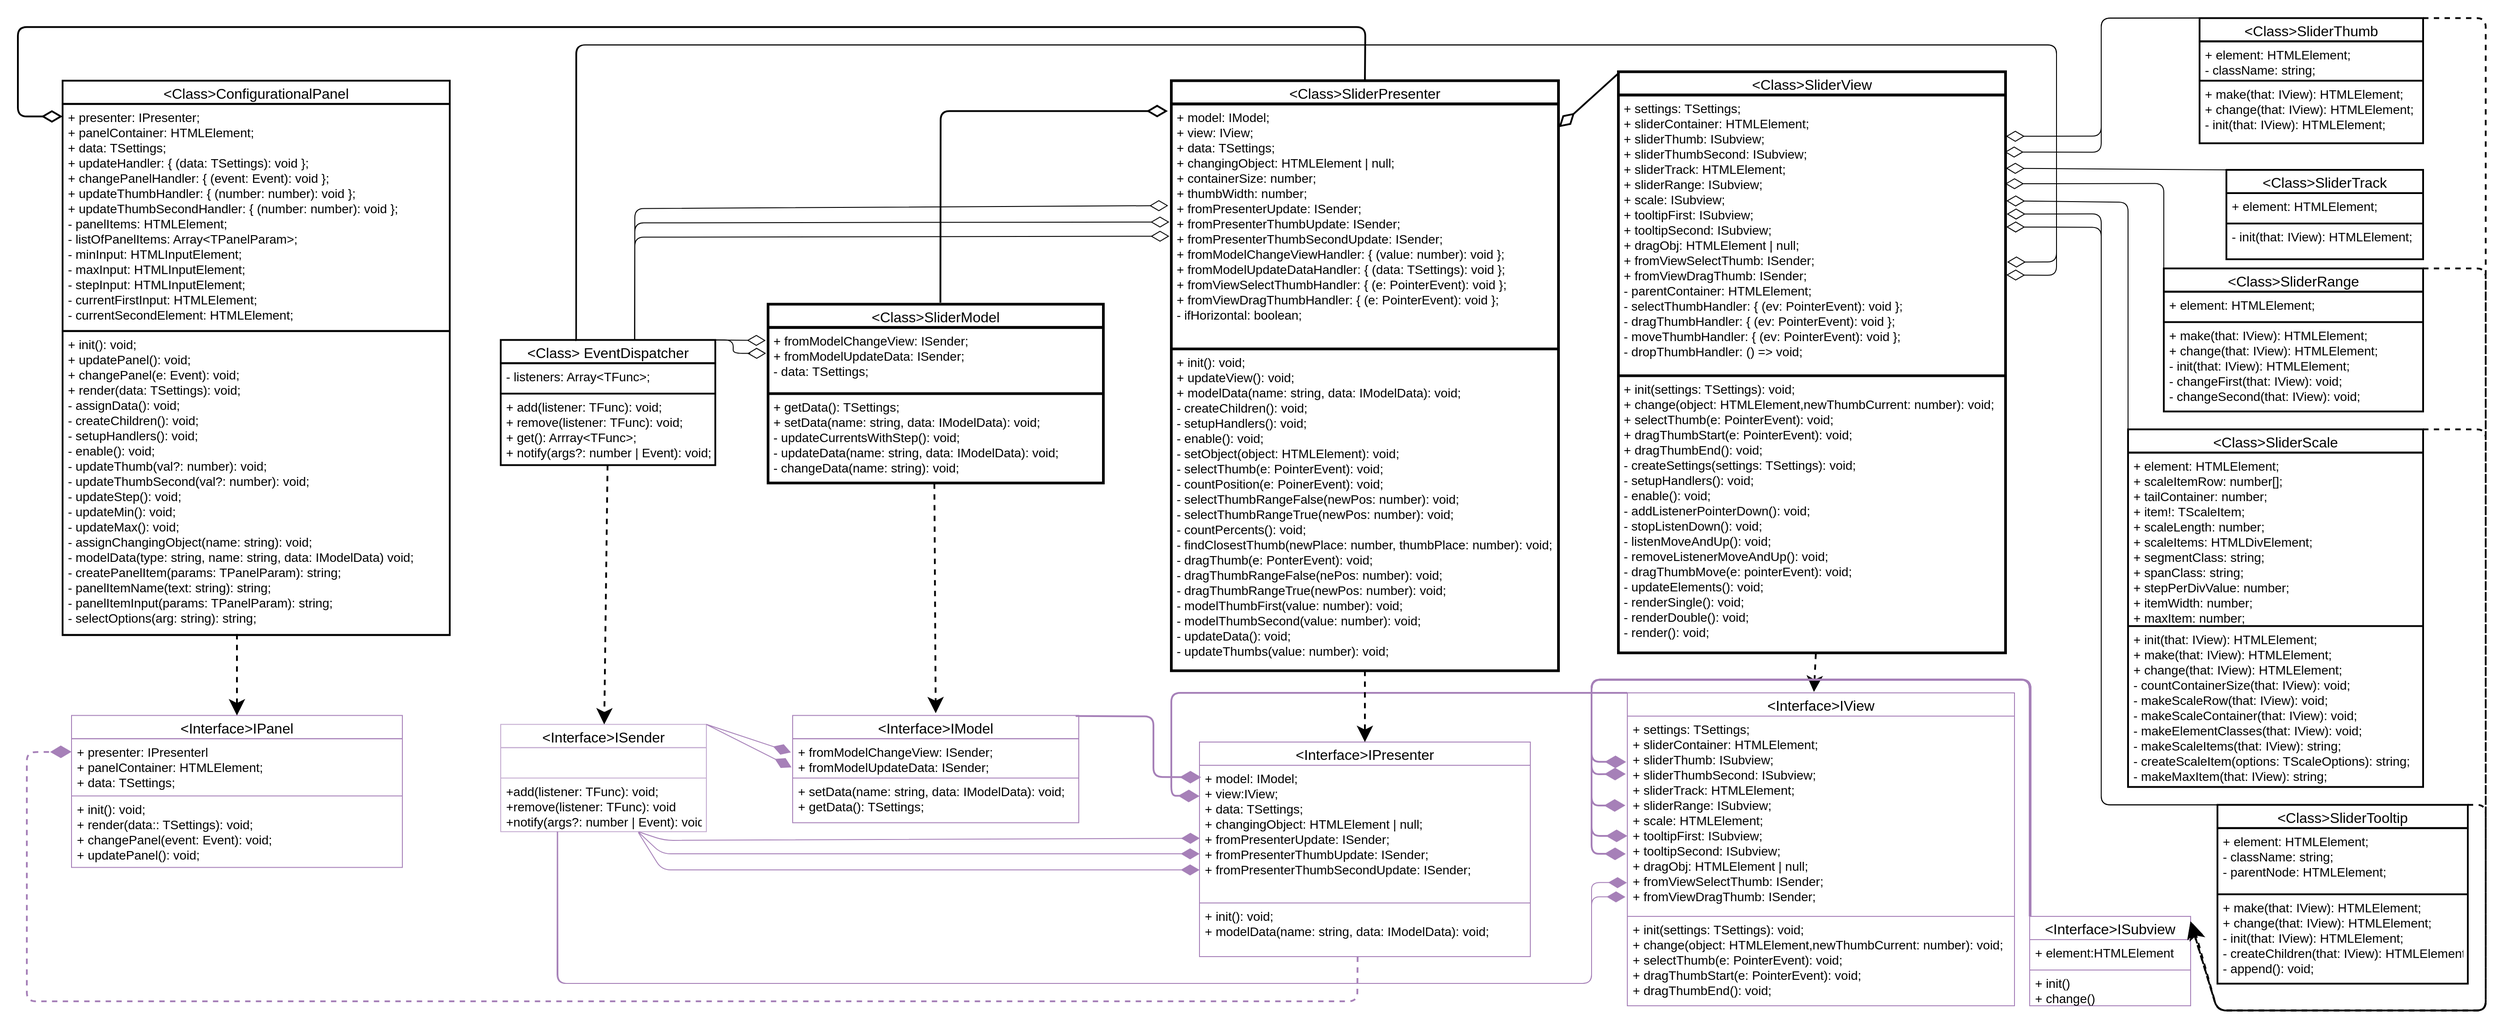 <mxfile version="15.0.3" type="github"><diagram id="K8bxQ8bcdQ0zPlxocato" name="Page-1"><mxGraphModel dx="4341" dy="3015" grid="1" gridSize="10" guides="1" tooltips="1" connect="1" arrows="1" fold="1" page="1" pageScale="1" pageWidth="827" pageHeight="1169" math="0" shadow="0"><root><mxCell id="0"/><mxCell id="1" parent="0"/><mxCell id="6uWSoXe8q-Eyb7nYzp9n-56" value="&lt;Interface&gt;ISubview" style="swimlane;fontStyle=0;childLayout=stackLayout;horizontal=1;startSize=26;horizontalStack=0;resizeParent=1;resizeParentMax=0;resizeLast=0;collapsible=1;marginBottom=0;align=center;fontSize=16;strokeColor=#A680B8;" parent="1" vertex="1"><mxGeometry x="1730" y="-135" width="180" height="100" as="geometry"/></mxCell><mxCell id="6uWSoXe8q-Eyb7nYzp9n-57" value="+ element:HTMLElement" style="text;fillColor=none;spacingLeft=4;spacingRight=4;overflow=hidden;rotatable=0;points=[[0,0.5],[1,0.5]];portConstraint=eastwest;fontSize=14;verticalAlign=top;strokeColor=#A680B8;" parent="6uWSoXe8q-Eyb7nYzp9n-56" vertex="1"><mxGeometry y="26" width="180" height="34" as="geometry"/></mxCell><mxCell id="6uWSoXe8q-Eyb7nYzp9n-58" value="+ init()&#xA;+ change()" style="text;strokeColor=none;fillColor=none;spacingLeft=4;spacingRight=4;overflow=hidden;rotatable=0;points=[[0,0.5],[1,0.5]];portConstraint=eastwest;fontSize=14;verticalAlign=top;" parent="6uWSoXe8q-Eyb7nYzp9n-56" vertex="1"><mxGeometry y="60" width="180" height="40" as="geometry"/></mxCell><mxCell id="6uWSoXe8q-Eyb7nYzp9n-59" value="&lt;Interface&gt;IModel" style="swimlane;fontStyle=0;childLayout=stackLayout;horizontal=1;startSize=26;horizontalStack=0;resizeParent=1;resizeParentMax=0;resizeLast=0;collapsible=1;marginBottom=0;align=center;fontSize=16;strokeColor=#A680B8;" parent="1" vertex="1"><mxGeometry x="346.5" y="-359.72" width="320" height="120" as="geometry"/></mxCell><mxCell id="6uWSoXe8q-Eyb7nYzp9n-60" value="+ fromModelChangeView: ISender;&#xA;+ fromModelUpdateData: ISender;" style="text;fillColor=none;spacingLeft=4;spacingRight=4;overflow=hidden;rotatable=0;points=[[0,0.5],[1,0.5]];portConstraint=eastwest;fontSize=14;verticalAlign=top;strokeColor=#A680B8;" parent="6uWSoXe8q-Eyb7nYzp9n-59" vertex="1"><mxGeometry y="26" width="320" height="44" as="geometry"/></mxCell><mxCell id="6uWSoXe8q-Eyb7nYzp9n-61" value="+ setData(name: string, data: IModelData): void;&#xA;+ getData(): TSettings;" style="text;strokeColor=none;fillColor=none;spacingLeft=4;spacingRight=4;overflow=hidden;rotatable=0;points=[[0,0.5],[1,0.5]];portConstraint=eastwest;fontSize=14;" parent="6uWSoXe8q-Eyb7nYzp9n-59" vertex="1"><mxGeometry y="70" width="320" height="50" as="geometry"/></mxCell><mxCell id="6uWSoXe8q-Eyb7nYzp9n-62" value="&lt;Interface&gt;IPresenter" style="swimlane;fontStyle=0;childLayout=stackLayout;horizontal=1;startSize=26;horizontalStack=0;resizeParent=1;resizeParentMax=0;resizeLast=0;collapsible=1;marginBottom=0;align=center;fontSize=16;strokeColor=#A680B8;" parent="1" vertex="1"><mxGeometry x="801.5" y="-330" width="370" height="240" as="geometry"/></mxCell><mxCell id="6uWSoXe8q-Eyb7nYzp9n-63" value="+ model: IModel; &#xA;+ view:IView;  &#xA;+ data: TSettings; &#xA;+ changingObject: HTMLElement | null;&#xA;+ fromPresenterUpdate: ISender; &#xA;+ fromPresenterThumbUpdate: ISender; &#xA;+ fromPresenterThumbSecondUpdate: ISender;" style="text;fillColor=none;spacingLeft=4;spacingRight=4;overflow=hidden;rotatable=0;points=[[0,0.5],[1,0.5]];portConstraint=eastwest;fontSize=14;verticalAlign=top;strokeColor=#A680B8;" parent="6uWSoXe8q-Eyb7nYzp9n-62" vertex="1"><mxGeometry y="26" width="370" height="154" as="geometry"/></mxCell><mxCell id="6uWSoXe8q-Eyb7nYzp9n-64" value="+ init(): void;&#xA;+ modelData(name: string, data: IModelData): void;" style="text;strokeColor=none;fillColor=none;spacingLeft=4;spacingRight=4;overflow=hidden;rotatable=0;points=[[0,0.5],[1,0.5]];portConstraint=eastwest;fontSize=14;" parent="6uWSoXe8q-Eyb7nYzp9n-62" vertex="1"><mxGeometry y="180" width="370" height="60" as="geometry"/></mxCell><mxCell id="6uWSoXe8q-Eyb7nYzp9n-65" value="&lt;Interface&gt;IView" style="swimlane;fontStyle=0;childLayout=stackLayout;horizontal=1;startSize=26;horizontalStack=0;resizeParent=1;resizeParentMax=0;resizeLast=0;collapsible=1;marginBottom=0;align=center;fontSize=16;strokeColor=#A680B8;" parent="1" vertex="1"><mxGeometry x="1280" y="-385" width="433" height="350" as="geometry"/></mxCell><mxCell id="6uWSoXe8q-Eyb7nYzp9n-66" value="+ settings: TSettings;&#xA;+ sliderContainer: HTMLElement; &#xA;+ sliderThumb: ISubview;&#xA;+ sliderThumbSecond: ISubview; &#xA;+ sliderTrack: HTMLElement; &#xA;+ sliderRange: ISubview; &#xA;+ scale: HTMLElement; &#xA;+ tooltipFirst: ISubview;&#xA;+ tooltipSecond: ISubview;&#xA;+ dragObj: HTMLElement | null;&#xA;+ fromViewSelectThumb: ISender;&#xA;+ fromViewDragThumb: ISender;&#xA;" style="text;fillColor=none;spacingLeft=4;spacingRight=4;overflow=hidden;rotatable=0;points=[[0,0.5],[1,0.5]];portConstraint=eastwest;fontSize=14;verticalAlign=top;strokeColor=#A680B8;" parent="6uWSoXe8q-Eyb7nYzp9n-65" vertex="1"><mxGeometry y="26" width="433" height="224" as="geometry"/></mxCell><mxCell id="6uWSoXe8q-Eyb7nYzp9n-67" value="+ init(settings: TSettings): void;&#xA;+ change(object: HTMLElement,newThumbCurrent: number): void; &#xA;+ selectThumb(e: PointerEvent): void; &#xA;+ dragThumbStart(e: PointerEvent): void; &#xA;+ dragThumbEnd(): void;" style="text;strokeColor=none;fillColor=none;spacingLeft=4;spacingRight=4;overflow=hidden;rotatable=0;points=[[0,0.5],[1,0.5]];portConstraint=eastwest;fontSize=14;" parent="6uWSoXe8q-Eyb7nYzp9n-65" vertex="1"><mxGeometry y="250" width="433" height="100" as="geometry"/></mxCell><mxCell id="fARlAMSlkfqsyyztBhsr-2" value="&lt;Interface&gt;ISender" style="swimlane;fontStyle=0;childLayout=stackLayout;horizontal=1;startSize=26;horizontalStack=0;resizeParent=1;resizeParentMax=0;resizeLast=0;collapsible=1;marginBottom=0;align=center;fontSize=16;strokeColor=#C3ABD0;" parent="1" vertex="1"><mxGeometry x="20" y="-349.72" width="230" height="120" as="geometry"/></mxCell><mxCell id="fARlAMSlkfqsyyztBhsr-3" value="" style="text;fillColor=none;spacingLeft=4;spacingRight=4;overflow=hidden;rotatable=0;points=[[0,0.5],[1,0.5]];portConstraint=eastwest;fontSize=14;verticalAlign=top;strokeColor=#C3ABD0;" parent="fARlAMSlkfqsyyztBhsr-2" vertex="1"><mxGeometry y="26" width="230" height="34" as="geometry"/></mxCell><mxCell id="fARlAMSlkfqsyyztBhsr-4" value="+add(listener: TFunc): void;&#xA;+remove(listener: TFunc): void&#xA;+notify(args?: number | Event): void;&#xA;&#xA;&#xA;" style="text;strokeColor=none;fillColor=none;spacingLeft=4;spacingRight=4;overflow=hidden;rotatable=0;points=[[0,0.5],[1,0.5]];portConstraint=eastwest;fontSize=14;" parent="fARlAMSlkfqsyyztBhsr-2" vertex="1"><mxGeometry y="60" width="230" height="60" as="geometry"/></mxCell><mxCell id="fARlAMSlkfqsyyztBhsr-5" value="&lt;Class&gt;SliderModel" style="swimlane;fontStyle=0;childLayout=stackLayout;horizontal=1;startSize=26;horizontalStack=0;resizeParent=1;resizeParentMax=0;resizeLast=0;collapsible=1;marginBottom=0;align=center;fontSize=16;strokeWidth=3;" parent="1" vertex="1"><mxGeometry x="319" y="-819.72" width="375" height="200" as="geometry"/></mxCell><mxCell id="NitwgaWFzGYqgcQuIphy-15" value="+ fromModelChangeView: ISender;&#xA;+ fromModelUpdateData: ISender;&#xA;- data: TSettings;" style="text;fillColor=none;spacingLeft=4;spacingRight=4;overflow=hidden;rotatable=0;points=[[0,0.5],[1,0.5]];portConstraint=eastwest;fontSize=14;strokeColor=#000000;verticalAlign=top;strokeWidth=3;" vertex="1" parent="fARlAMSlkfqsyyztBhsr-5"><mxGeometry y="26" width="375" height="74" as="geometry"/></mxCell><mxCell id="fARlAMSlkfqsyyztBhsr-7" value="+ getData(): TSettings;&#xA;+ setData(name: string, data: IModelData): void;&#xA;- updateCurrentsWithStep(): void;&#xA;- updateData(name: string, data: IModelData): void;&#xA;- changeData(name: string): void;" style="text;strokeColor=none;fillColor=none;spacingLeft=4;spacingRight=4;overflow=hidden;rotatable=0;points=[[0,0.5],[1,0.5]];portConstraint=eastwest;fontSize=14;" parent="fARlAMSlkfqsyyztBhsr-5" vertex="1"><mxGeometry y="100" width="375" height="100" as="geometry"/></mxCell><mxCell id="fARlAMSlkfqsyyztBhsr-15" value="" style="endArrow=diamondThin;html=1;fontSize=16;exitX=1;exitY=0;exitDx=0;exitDy=0;endFill=0;endSize=18;startSize=9;entryX=-0.007;entryY=0.197;entryDx=0;entryDy=0;entryPerimeter=0;" parent="1" source="fARlAMSlkfqsyyztBhsr-16" target="NitwgaWFzGYqgcQuIphy-15" edge="1"><mxGeometry width="50" height="50" relative="1" as="geometry"><mxPoint x="300" y="-469.72" as="sourcePoint"/><mxPoint x="400" y="-616.72" as="targetPoint"/><Array as="points"/></mxGeometry></mxCell><mxCell id="fARlAMSlkfqsyyztBhsr-16" value="&lt;Class&gt; EventDispatcher" style="swimlane;fontStyle=0;childLayout=stackLayout;horizontal=1;startSize=26;horizontalStack=0;resizeParent=1;resizeParentMax=0;resizeLast=0;collapsible=1;marginBottom=0;align=center;fontSize=16;strokeWidth=2;" parent="1" vertex="1"><mxGeometry x="20" y="-779.72" width="240" height="140" as="geometry"/></mxCell><mxCell id="fARlAMSlkfqsyyztBhsr-17" value="- listeners: Array&lt;TFunc&gt;;" style="text;fillColor=none;spacingLeft=4;spacingRight=4;overflow=hidden;rotatable=0;points=[[0,0.5],[1,0.5]];portConstraint=eastwest;fontSize=14;strokeColor=#000000;verticalAlign=top;strokeWidth=2;" parent="fARlAMSlkfqsyyztBhsr-16" vertex="1"><mxGeometry y="26" width="240" height="34" as="geometry"/></mxCell><mxCell id="fARlAMSlkfqsyyztBhsr-18" value="+ add(listener: TFunc): void;&#xA;+ remove(listener: TFunc): void;&#xA;+ get(): Arrray&lt;TFunc&gt;;&#xA;+ notify(args?: number | Event): void;&#xA;&#xA;&#xA;" style="text;strokeColor=none;fillColor=none;spacingLeft=4;spacingRight=4;overflow=hidden;rotatable=0;points=[[0,0.5],[1,0.5]];portConstraint=eastwest;fontSize=14;" parent="fARlAMSlkfqsyyztBhsr-16" vertex="1"><mxGeometry y="60" width="240" height="80" as="geometry"/></mxCell><mxCell id="NitwgaWFzGYqgcQuIphy-12" value="" style="endArrow=diamondThin;html=1;fontSize=16;exitX=1;exitY=0;exitDx=0;exitDy=0;endFill=1;endSize=18;startSize=9;strokeColor=#A680B8;entryX=-0.006;entryY=0.348;entryDx=0;entryDy=0;entryPerimeter=0;" edge="1" parent="1" source="fARlAMSlkfqsyyztBhsr-2" target="6uWSoXe8q-Eyb7nYzp9n-60"><mxGeometry width="50" height="50" relative="1" as="geometry"><mxPoint x="250" y="-759.72" as="sourcePoint"/><mxPoint x="440" y="-249.72" as="targetPoint"/><Array as="points"/></mxGeometry></mxCell><mxCell id="NitwgaWFzGYqgcQuIphy-13" value="" style="endArrow=diamondThin;html=1;fontSize=16;endFill=1;endSize=18;startSize=9;strokeColor=#A680B8;entryX=-0.004;entryY=0.727;entryDx=0;entryDy=0;entryPerimeter=0;exitX=1;exitY=0;exitDx=0;exitDy=0;" edge="1" parent="1" source="fARlAMSlkfqsyyztBhsr-2" target="6uWSoXe8q-Eyb7nYzp9n-60"><mxGeometry width="50" height="50" relative="1" as="geometry"><mxPoint x="250" y="-269.72" as="sourcePoint"/><mxPoint x="340" y="-199.72" as="targetPoint"/><Array as="points"/></mxGeometry></mxCell><mxCell id="NitwgaWFzGYqgcQuIphy-16" value="" style="endArrow=diamondThin;html=1;fontSize=16;endFill=0;endSize=18;startSize=9;exitX=1;exitY=0;exitDx=0;exitDy=0;entryX=-0.006;entryY=0.39;entryDx=0;entryDy=0;entryPerimeter=0;" edge="1" parent="1" source="fARlAMSlkfqsyyztBhsr-16" target="NitwgaWFzGYqgcQuIphy-15"><mxGeometry width="50" height="50" relative="1" as="geometry"><mxPoint x="220" y="-499.72" as="sourcePoint"/><mxPoint x="415" y="-579.718" as="targetPoint"/><Array as="points"><mxPoint x="280" y="-779.72"/><mxPoint x="280" y="-764.72"/><mxPoint x="300" y="-764.72"/></Array></mxGeometry></mxCell><mxCell id="NitwgaWFzGYqgcQuIphy-27" value="&lt;Class&gt;SliderView" style="swimlane;fontStyle=0;childLayout=stackLayout;horizontal=1;startSize=26;horizontalStack=0;resizeParent=1;resizeParentMax=0;resizeLast=0;collapsible=1;marginBottom=0;align=center;fontSize=16;strokeWidth=3;" vertex="1" parent="1"><mxGeometry x="1270" y="-1079.72" width="433" height="650" as="geometry"/></mxCell><mxCell id="NitwgaWFzGYqgcQuIphy-28" value="+ settings: TSettings;&#xA;+ sliderContainer: HTMLElement; &#xA;+ sliderThumb: ISubview;&#xA;+ sliderThumbSecond: ISubview; &#xA;+ sliderTrack: HTMLElement; &#xA;+ sliderRange: ISubview; &#xA;+ scale: ISubview; &#xA;+ tooltipFirst: ISubview;&#xA;+ tooltipSecond: ISubview;&#xA;+ dragObj: HTMLElement | null;&#xA;+ fromViewSelectThumb: ISender;&#xA;+ fromViewDragThumb: ISender;&#xA;- parentContainer: HTMLElement; &#xA;- selectThumbHandler: { (ev: PointerEvent): void };&#xA;- dragThumbHandler: { (ev: PointerEvent): void }; &#xA;- moveThumbHandler: { (ev: PointerEvent): void }; &#xA;- dropThumbHandler: () =&gt; void;&#xA;&#xA;" style="text;fillColor=none;spacingLeft=4;spacingRight=4;overflow=hidden;rotatable=0;points=[[0,0.5],[1,0.5]];portConstraint=eastwest;fontSize=14;verticalAlign=top;strokeColor=#000000;strokeWidth=3;" vertex="1" parent="NitwgaWFzGYqgcQuIphy-27"><mxGeometry y="26" width="433" height="314" as="geometry"/></mxCell><mxCell id="NitwgaWFzGYqgcQuIphy-29" value="+ init(settings: TSettings): void;&#xA;+ change(object: HTMLElement,newThumbCurrent: number): void; &#xA;+ selectThumb(e: PointerEvent): void;&#xA;+ dragThumbStart(e: PointerEvent): void;&#xA;+ dragThumbEnd(): void;&#xA;- createSettings(settings: TSettings): void;&#xA;- setupHandlers(): void;&#xA;- enable(): void;&#xA;- addListenerPointerDown(): void;&#xA;- stopListenDown(): void;&#xA;- listenMoveAndUp(): void;&#xA;- removeListenerMoveAndUp(): void;&#xA;- dragThumbMove(e: pointerEvent): void;&#xA;- updateElements(): void;&#xA;- renderSingle(): void;&#xA;- renderDouble(): void;&#xA;- render(): void;" style="text;strokeColor=none;fillColor=none;spacingLeft=4;spacingRight=4;overflow=hidden;rotatable=0;points=[[0,0.5],[1,0.5]];portConstraint=eastwest;fontSize=14;" vertex="1" parent="NitwgaWFzGYqgcQuIphy-27"><mxGeometry y="340" width="433" height="310" as="geometry"/></mxCell><mxCell id="NitwgaWFzGYqgcQuIphy-47" value="" style="endArrow=diamondThin;html=1;fontSize=16;endFill=0;endSize=18;startSize=9;entryX=1.004;entryY=0.595;entryDx=0;entryDy=0;entryPerimeter=0;exitX=0.35;exitY=0.009;exitDx=0;exitDy=0;exitPerimeter=0;" edge="1" parent="1" source="fARlAMSlkfqsyyztBhsr-16" target="NitwgaWFzGYqgcQuIphy-28"><mxGeometry width="50" height="50" relative="1" as="geometry"><mxPoint x="120" y="-859.72" as="sourcePoint"/><mxPoint x="1700.0" y="-49.716" as="targetPoint"/><Array as="points"><mxPoint x="104" y="-1109.72"/><mxPoint x="1760" y="-1109.72"/><mxPoint x="1760" y="-867"/></Array></mxGeometry></mxCell><mxCell id="NitwgaWFzGYqgcQuIphy-69" value="" style="endArrow=classic;html=1;fontSize=16;dashed=1;endSize=12;strokeWidth=2;" edge="1" parent="1" source="fARlAMSlkfqsyyztBhsr-18" target="fARlAMSlkfqsyyztBhsr-2"><mxGeometry width="50" height="50" relative="1" as="geometry"><mxPoint x="140" y="-429.72" as="sourcePoint"/><mxPoint x="140" y="-19.72" as="targetPoint"/><Array as="points"/></mxGeometry></mxCell><mxCell id="NitwgaWFzGYqgcQuIphy-71" value="" style="endArrow=classic;html=1;fontSize=16;dashed=1;endSize=12;strokeWidth=2;exitX=0.496;exitY=1.006;exitDx=0;exitDy=0;exitPerimeter=0;entryX=0.5;entryY=-0.021;entryDx=0;entryDy=0;entryPerimeter=0;" edge="1" parent="1" source="fARlAMSlkfqsyyztBhsr-7" target="6uWSoXe8q-Eyb7nYzp9n-59"><mxGeometry width="50" height="50" relative="1" as="geometry"><mxPoint x="580" y="-379.72" as="sourcePoint"/><mxPoint x="580.947" y="-209.36" as="targetPoint"/><Array as="points"/></mxGeometry></mxCell><mxCell id="NitwgaWFzGYqgcQuIphy-72" value="&lt;Class&gt;SliderPresenter" style="swimlane;fontStyle=0;childLayout=stackLayout;horizontal=1;startSize=26;horizontalStack=0;resizeParent=1;resizeParentMax=0;resizeLast=0;collapsible=1;marginBottom=0;align=center;fontSize=16;strokeWidth=3;" vertex="1" parent="1"><mxGeometry x="770" y="-1069.72" width="433" height="660" as="geometry"/></mxCell><mxCell id="NitwgaWFzGYqgcQuIphy-73" value="+  model: IModel; &#xA;+ view: IView;&#xA;+ data: TSettings; &#xA;+ changingObject: HTMLElement | null; &#xA;+ containerSize: number; &#xA;+ thumbWidth: number;&#xA;+ fromPresenterUpdate: ISender; &#xA;+ fromPresenterThumbUpdate: ISender; &#xA;+ fromPresenterThumbSecondUpdate: ISender;&#xA;+   fromModelChangeViewHandler: { (value: number): void }; &#xA;+ fromModelUpdateDataHandler: { (data: TSettings): void }; &#xA;+ fromViewSelectThumbHandler: { (e: PointerEvent): void }; &#xA;+ fromViewDragThumbHandler: { (e: PointerEvent): void };&#xA;- ifHorizontal: boolean; " style="text;fillColor=none;spacingLeft=4;spacingRight=4;overflow=hidden;rotatable=0;points=[[0,0.5],[1,0.5]];portConstraint=eastwest;fontSize=14;verticalAlign=top;strokeColor=#000000;strokeWidth=3;" vertex="1" parent="NitwgaWFzGYqgcQuIphy-72"><mxGeometry y="26" width="433" height="274" as="geometry"/></mxCell><mxCell id="NitwgaWFzGYqgcQuIphy-77" value="+ init(): void;&#xA;+ updateView(): void;&#xA;+ modelData(name: string, data: IModelData): void;&#xA;- createChildren(): void;&#xA;- setupHandlers(): void;&#xA;- enable(): void;&#xA;- setObject(object: HTMLElement): void;&#xA;- selectThumb(e: PointerEvent): void;&#xA;- countPosition(e: PoinerEvent): void;&#xA;- selectThumbRangeFalse(newPos: number): void;&#xA;- selectThumbRangeTrue(newPos: number): void;&#xA;- countPercents(): void;&#xA;- findClosestThumb(newPlace: number, thumbPlace: number): void;&#xA;- dragThumb(e: PonterEvent): void;&#xA;- dragThumbRangeFalse(nePos: number): void;&#xA;- dragThumbRangeTrue(newPos: number): void;&#xA;- modelThumbFirst(value: number): void;&#xA;- modelThumbSecond(value: number): void;&#xA;- updateData(): void;&#xA;- updateThumbs(value: number): void;&#xA;" style="text;fillColor=none;spacingLeft=4;spacingRight=4;overflow=hidden;rotatable=0;points=[[0,0.5],[1,0.5]];portConstraint=eastwest;fontSize=14;verticalAlign=top;strokeColor=#000000;strokeWidth=2;" vertex="1" parent="NitwgaWFzGYqgcQuIphy-72"><mxGeometry y="300" width="433" height="360" as="geometry"/></mxCell><mxCell id="NitwgaWFzGYqgcQuIphy-100" value="" style="endArrow=diamondThin;html=1;fontSize=16;endSize=18;strokeColor=#A680B8;strokeWidth=2;entryX=0.005;entryY=0.087;entryDx=0;entryDy=0;entryPerimeter=0;endFill=1;exitX=0.989;exitY=0.005;exitDx=0;exitDy=0;exitPerimeter=0;" edge="1" parent="1" source="6uWSoXe8q-Eyb7nYzp9n-59" target="6uWSoXe8q-Eyb7nYzp9n-63"><mxGeometry width="50" height="50" relative="1" as="geometry"><mxPoint x="680" y="-339.72" as="sourcePoint"/><mxPoint x="790" y="-219.72" as="targetPoint"/><Array as="points"><mxPoint x="750" y="-358.72"/><mxPoint x="750" y="-291"/></Array></mxGeometry></mxCell><mxCell id="NitwgaWFzGYqgcQuIphy-101" value="" style="endArrow=diamondThin;html=1;fontSize=16;endSize=18;strokeColor=#A680B8;strokeWidth=2;endFill=1;entryX=0;entryY=0.224;entryDx=0;entryDy=0;entryPerimeter=0;exitX=0;exitY=0;exitDx=0;exitDy=0;" edge="1" parent="1" source="6uWSoXe8q-Eyb7nYzp9n-65" target="6uWSoXe8q-Eyb7nYzp9n-63"><mxGeometry width="50" height="50" relative="1" as="geometry"><mxPoint x="1440" y="-269.72" as="sourcePoint"/><mxPoint x="890" y="-199.72" as="targetPoint"/><Array as="points"><mxPoint x="770" y="-385"/><mxPoint x="770" y="-270"/></Array></mxGeometry></mxCell><mxCell id="NitwgaWFzGYqgcQuIphy-102" value="" style="endArrow=classic;html=1;fontSize=16;dashed=1;endSize=12;strokeWidth=2;entryX=0.482;entryY=-0.003;entryDx=0;entryDy=0;entryPerimeter=0;exitX=0.51;exitY=1.003;exitDx=0;exitDy=0;exitPerimeter=0;" edge="1" parent="1" source="NitwgaWFzGYqgcQuIphy-29" target="6uWSoXe8q-Eyb7nYzp9n-65"><mxGeometry width="50" height="50" relative="1" as="geometry"><mxPoint x="1510" y="-369.72" as="sourcePoint"/><mxPoint x="1657" y="-289.72" as="targetPoint"/><Array as="points"/></mxGeometry></mxCell><mxCell id="NitwgaWFzGYqgcQuIphy-105" value="" style="endArrow=classic;html=1;fontSize=16;endSize=12;strokeWidth=2;entryX=0.5;entryY=0;entryDx=0;entryDy=0;exitX=0.5;exitY=1;exitDx=0;exitDy=0;dashed=1;exitPerimeter=0;" edge="1" parent="1" source="NitwgaWFzGYqgcQuIphy-77" target="6uWSoXe8q-Eyb7nYzp9n-62"><mxGeometry width="50" height="50" relative="1" as="geometry"><mxPoint x="860" y="160.28" as="sourcePoint"/><mxPoint x="910" y="110.28" as="targetPoint"/></mxGeometry></mxCell><mxCell id="NitwgaWFzGYqgcQuIphy-106" value="" style="endArrow=diamondThin;html=1;fontSize=16;endSize=18;strokeWidth=2;endFill=0;entryX=1.001;entryY=0.095;entryDx=0;entryDy=0;entryPerimeter=0;exitX=-0.002;exitY=0.004;exitDx=0;exitDy=0;exitPerimeter=0;" edge="1" parent="1" source="NitwgaWFzGYqgcQuIphy-27" target="NitwgaWFzGYqgcQuIphy-73"><mxGeometry width="50" height="50" relative="1" as="geometry"><mxPoint x="1260" y="-1069.72" as="sourcePoint"/><mxPoint x="1293" y="280.238" as="targetPoint"/></mxGeometry></mxCell><mxCell id="NitwgaWFzGYqgcQuIphy-107" value="" style="endArrow=diamondThin;html=1;fontSize=16;endSize=18;strokeWidth=2;entryX=-0.009;entryY=0.029;entryDx=0;entryDy=0;entryPerimeter=0;endFill=0;exitX=0.514;exitY=-0.009;exitDx=0;exitDy=0;exitPerimeter=0;" edge="1" parent="1" source="fARlAMSlkfqsyyztBhsr-5" target="NitwgaWFzGYqgcQuIphy-73"><mxGeometry width="50" height="50" relative="1" as="geometry"><mxPoint x="630" y="-719.72" as="sourcePoint"/><mxPoint x="930" y="100.28" as="targetPoint"/><Array as="points"><mxPoint x="512" y="-1035.72"/></Array></mxGeometry></mxCell><mxCell id="NitwgaWFzGYqgcQuIphy-111" value="" style="endArrow=diamondThin;html=1;fontSize=16;endFill=0;endSize=18;startSize=9;exitX=0.624;exitY=-0.004;exitDx=0;exitDy=0;exitPerimeter=0;entryX=-0.008;entryY=0.415;entryDx=0;entryDy=0;entryPerimeter=0;" edge="1" parent="1" source="fARlAMSlkfqsyyztBhsr-16" target="NitwgaWFzGYqgcQuIphy-73"><mxGeometry width="50" height="50" relative="1" as="geometry"><mxPoint x="220" y="-789.72" as="sourcePoint"/><mxPoint x="740" y="-926.72" as="targetPoint"/><Array as="points"><mxPoint x="170" y="-926.72"/></Array></mxGeometry></mxCell><mxCell id="NitwgaWFzGYqgcQuIphy-113" value="" style="endArrow=diamondThin;html=1;fontSize=16;endFill=0;endSize=18;startSize=9;exitX=0.624;exitY=-0.001;exitDx=0;exitDy=0;exitPerimeter=0;entryX=-0.005;entryY=0.54;entryDx=0;entryDy=0;entryPerimeter=0;" edge="1" parent="1" source="fARlAMSlkfqsyyztBhsr-16" target="NitwgaWFzGYqgcQuIphy-73"><mxGeometry width="50" height="50" relative="1" as="geometry"><mxPoint x="200" y="-789.72" as="sourcePoint"/><mxPoint x="730" y="-899.72" as="targetPoint"/><Array as="points"><mxPoint x="170" y="-894.72"/></Array></mxGeometry></mxCell><mxCell id="NitwgaWFzGYqgcQuIphy-114" value="" style="endArrow=diamondThin;html=1;fontSize=16;endFill=0;endSize=18;startSize=9;exitX=0.625;exitY=0;exitDx=0;exitDy=0;exitPerimeter=0;entryX=-0.005;entryY=0.482;entryDx=0;entryDy=0;entryPerimeter=0;" edge="1" parent="1" source="fARlAMSlkfqsyyztBhsr-16" target="NitwgaWFzGYqgcQuIphy-73"><mxGeometry width="50" height="50" relative="1" as="geometry"><mxPoint x="170" y="-879.72" as="sourcePoint"/><mxPoint x="740" y="-910.72" as="targetPoint"/><Array as="points"><mxPoint x="170" y="-910.72"/></Array></mxGeometry></mxCell><mxCell id="NitwgaWFzGYqgcQuIphy-120" value="&lt;Interface&gt;IPanel" style="swimlane;fontStyle=0;childLayout=stackLayout;horizontal=1;startSize=26;horizontalStack=0;resizeParent=1;resizeParentMax=0;resizeLast=0;collapsible=1;marginBottom=0;align=center;fontSize=16;strokeColor=#A680B8;" vertex="1" parent="1"><mxGeometry x="-460" y="-359.72" width="370" height="170" as="geometry"/></mxCell><mxCell id="NitwgaWFzGYqgcQuIphy-121" value="+ presenter: IPresenterl&#xA;+ panelContainer: HTMLElement;&#xA;+ data: TSettings;&#xA;" style="text;fillColor=none;spacingLeft=4;spacingRight=4;overflow=hidden;rotatable=0;points=[[0,0.5],[1,0.5]];portConstraint=eastwest;fontSize=14;verticalAlign=top;strokeColor=#A680B8;" vertex="1" parent="NitwgaWFzGYqgcQuIphy-120"><mxGeometry y="26" width="370" height="64" as="geometry"/></mxCell><mxCell id="NitwgaWFzGYqgcQuIphy-122" value="+ init(): void;&#xA;+ render(data:: TSettings): void;&#xA;+ changePanel(event: Event): void;&#xA;+ updatePanel(): void;&#xA;" style="text;strokeColor=none;fillColor=none;spacingLeft=4;spacingRight=4;overflow=hidden;rotatable=0;points=[[0,0.5],[1,0.5]];portConstraint=eastwest;fontSize=14;" vertex="1" parent="NitwgaWFzGYqgcQuIphy-120"><mxGeometry y="90" width="370" height="80" as="geometry"/></mxCell><mxCell id="NitwgaWFzGYqgcQuIphy-123" value="&lt;Class&gt;ConfigurationalPanel" style="swimlane;fontStyle=0;childLayout=stackLayout;horizontal=1;startSize=26;horizontalStack=0;resizeParent=1;resizeParentMax=0;resizeLast=0;collapsible=1;marginBottom=0;align=center;fontSize=16;strokeWidth=2;" vertex="1" parent="1"><mxGeometry x="-470" y="-1069.72" width="433" height="620" as="geometry"/></mxCell><mxCell id="NitwgaWFzGYqgcQuIphy-124" value="+ presenter: IPresenter;&#xA;+ panelContainer: HTMLElement;&#xA;+ data: TSettings;&#xA;  + updateHandler: { (data: TSettings): void }; &#xA;+ changePanelHandler: { (event: Event): void };&#xA;+ updateThumbHandler: { (number: number): void };&#xA;+ updateThumbSecondHandler: { (number: number): void };&#xA;- panelItems: HTMLElement;&#xA;- listOfPanelItems: Array&lt;TPanelParam&gt;;&#xA;- minInput: HTMLInputElement;&#xA;- maxInput: HTMLInputElement;&#xA;- stepInput: HTMLInputElement;&#xA;- currentFirstInput: HTMLElement;&#xA;- currentSecondElement: HTMLElement;&#xA;&#xA;&#xA;&#xA;" style="text;fillColor=none;spacingLeft=4;spacingRight=4;overflow=hidden;rotatable=0;points=[[0,0.5],[1,0.5]];portConstraint=eastwest;fontSize=14;verticalAlign=top;strokeColor=#000000;strokeWidth=2;" vertex="1" parent="NitwgaWFzGYqgcQuIphy-123"><mxGeometry y="26" width="433" height="254" as="geometry"/></mxCell><mxCell id="NitwgaWFzGYqgcQuIphy-125" value="+ init(): void;&#xA;+ updatePanel(): void;&#xA;+ changePanel(e: Event): void;&#xA;+ render(data: TSettings): void;&#xA;- assignData(): void;&#xA;- createChildren(): void;&#xA;- setupHandlers(): void;&#xA;- enable(): void;&#xA;- updateThumb(val?: number): void;&#xA;- updateThumbSecond(val?: number): void;&#xA;- updateStep(): void;&#xA;- updateMin(): void;&#xA;- updateMax(): void;&#xA;- assignChangingObject(name: string): void;&#xA;- modelData(type: string, name: string, data: IModelData) void;&#xA;- createPanelItem(params: TPanelParam): string;&#xA;- panelItemName(text: string): string;&#xA;- panelItemInput(params: TPanelParam): string;&#xA;- selectOptions(arg: string): string;&#xA;&#xA;&#xA;&#xA;&#xA;" style="text;fillColor=none;spacingLeft=4;spacingRight=4;overflow=hidden;rotatable=0;points=[[0,0.5],[1,0.5]];portConstraint=eastwest;fontSize=14;verticalAlign=top;strokeColor=#000000;strokeWidth=2;" vertex="1" parent="NitwgaWFzGYqgcQuIphy-123"><mxGeometry y="280" width="433" height="340" as="geometry"/></mxCell><mxCell id="NitwgaWFzGYqgcQuIphy-131" value="" style="endArrow=classic;html=1;dashed=1;fontSize=16;endSize=12;strokeColor=#000000;strokeWidth=2;entryX=0.5;entryY=0;entryDx=0;entryDy=0;" edge="1" parent="1" target="NitwgaWFzGYqgcQuIphy-120"><mxGeometry width="50" height="50" relative="1" as="geometry"><mxPoint x="-275" y="-450.72" as="sourcePoint"/><mxPoint x="-240" y="-309.72" as="targetPoint"/><Array as="points"/></mxGeometry></mxCell><mxCell id="NitwgaWFzGYqgcQuIphy-132" value="" style="endArrow=diamondThin;html=1;dashed=1;fontSize=16;endSize=18;strokeWidth=2;endFill=1;exitX=0.478;exitY=1;exitDx=0;exitDy=0;exitPerimeter=0;strokeColor=#A680B8;entryX=0;entryY=0.228;entryDx=0;entryDy=0;entryPerimeter=0;" edge="1" parent="1" source="6uWSoXe8q-Eyb7nYzp9n-64" target="NitwgaWFzGYqgcQuIphy-121"><mxGeometry width="50" height="50" relative="1" as="geometry"><mxPoint x="860" y="-209.72" as="sourcePoint"/><mxPoint x="-510" y="-179.72" as="targetPoint"/><Array as="points"><mxPoint x="978" y="-40"/><mxPoint x="-510" y="-40"/><mxPoint x="-510" y="-318.72"/></Array></mxGeometry></mxCell><mxCell id="NitwgaWFzGYqgcQuIphy-133" value="" style="endArrow=diamondThin;html=1;fontSize=16;endSize=18;strokeWidth=2;exitX=0.5;exitY=0;exitDx=0;exitDy=0;entryX=0;entryY=0.055;entryDx=0;entryDy=0;entryPerimeter=0;endFill=0;" edge="1" parent="1" source="NitwgaWFzGYqgcQuIphy-72" target="NitwgaWFzGYqgcQuIphy-124"><mxGeometry width="50" height="50" relative="1" as="geometry"><mxPoint x="1130" y="-1199.72" as="sourcePoint"/><mxPoint x="-100" y="70.28" as="targetPoint"/><Array as="points"><mxPoint x="987" y="-1129.72"/><mxPoint x="-520" y="-1129.72"/><mxPoint x="-520" y="-1029.72"/></Array></mxGeometry></mxCell><mxCell id="NitwgaWFzGYqgcQuIphy-134" value="" style="endArrow=diamondThin;html=1;fontSize=16;endFill=1;endSize=18;startSize=9;strokeColor=#A680B8;exitX=0.671;exitY=1.004;exitDx=0;exitDy=0;exitPerimeter=0;entryX=0.001;entryY=0.53;entryDx=0;entryDy=0;entryPerimeter=0;" edge="1" parent="1" source="fARlAMSlkfqsyyztBhsr-4" target="6uWSoXe8q-Eyb7nYzp9n-63"><mxGeometry width="50" height="50" relative="1" as="geometry"><mxPoint x="203" y="-139.72" as="sourcePoint"/><mxPoint x="780" y="-220" as="targetPoint"/><Array as="points"><mxPoint x="203" y="-220"/></Array></mxGeometry></mxCell><mxCell id="NitwgaWFzGYqgcQuIphy-135" value="" style="endArrow=diamondThin;html=1;fontSize=16;endFill=1;endSize=18;startSize=9;strokeColor=#A680B8;exitX=0.669;exitY=1.006;exitDx=0;exitDy=0;exitPerimeter=0;entryX=0;entryY=0.643;entryDx=0;entryDy=0;entryPerimeter=0;" edge="1" parent="1" source="fARlAMSlkfqsyyztBhsr-4" target="6uWSoXe8q-Eyb7nYzp9n-63"><mxGeometry width="50" height="50" relative="1" as="geometry"><mxPoint x="160" y="-129.72" as="sourcePoint"/><mxPoint x="790" y="-200" as="targetPoint"/><Array as="points"><mxPoint x="200" y="-205"/></Array></mxGeometry></mxCell><mxCell id="NitwgaWFzGYqgcQuIphy-136" value="" style="endArrow=diamondThin;html=1;fontSize=16;endFill=1;endSize=18;startSize=9;strokeColor=#A680B8;exitX=0.67;exitY=1.02;exitDx=0;exitDy=0;exitPerimeter=0;entryX=0;entryY=0.76;entryDx=0;entryDy=0;entryPerimeter=0;" edge="1" parent="1" source="fARlAMSlkfqsyyztBhsr-4" target="6uWSoXe8q-Eyb7nYzp9n-63"><mxGeometry width="50" height="50" relative="1" as="geometry"><mxPoint x="150" y="-129.72" as="sourcePoint"/><mxPoint x="800" y="-190" as="targetPoint"/><Array as="points"><mxPoint x="200" y="-187"/></Array></mxGeometry></mxCell><mxCell id="NitwgaWFzGYqgcQuIphy-138" value="" style="endArrow=diamondThin;html=1;fontSize=16;endFill=1;endSize=18;startSize=9;strokeColor=#A680B8;exitX=0.277;exitY=1.003;exitDx=0;exitDy=0;exitPerimeter=0;entryX=-0.001;entryY=0.832;entryDx=0;entryDy=0;entryPerimeter=0;" edge="1" parent="1" source="fARlAMSlkfqsyyztBhsr-4" target="6uWSoXe8q-Eyb7nYzp9n-66"><mxGeometry width="50" height="50" relative="1" as="geometry"><mxPoint x="114.3" y="-389.72" as="sourcePoint"/><mxPoint x="1460" y="-223.72" as="targetPoint"/><Array as="points"><mxPoint x="84" y="-60"/><mxPoint x="1240" y="-60"/><mxPoint x="1240" y="-147.72"/><mxPoint x="1240" y="-173"/></Array></mxGeometry></mxCell><mxCell id="NitwgaWFzGYqgcQuIphy-141" value="" style="endArrow=diamondThin;html=1;fontSize=16;endFill=1;endSize=18;startSize=9;strokeColor=#A680B8;entryX=-0.005;entryY=0.903;entryDx=0;entryDy=0;entryPerimeter=0;exitX=0.275;exitY=0.997;exitDx=0;exitDy=0;exitPerimeter=0;" edge="1" parent="1" source="fARlAMSlkfqsyyztBhsr-4" target="6uWSoXe8q-Eyb7nYzp9n-66"><mxGeometry width="50" height="50" relative="1" as="geometry"><mxPoint x="115" y="-9.72" as="sourcePoint"/><mxPoint x="1450" y="-39.72" as="targetPoint"/><Array as="points"><mxPoint x="83" y="-60"/><mxPoint x="1240" y="-60"/><mxPoint x="1240" y="-157"/></Array></mxGeometry></mxCell><mxCell id="NitwgaWFzGYqgcQuIphy-142" value="" style="endArrow=diamondThin;html=1;fontSize=16;endFill=0;endSize=18;startSize=9;exitX=0.353;exitY=-0.007;exitDx=0;exitDy=0;exitPerimeter=0;entryX=1.002;entryY=0.641;entryDx=0;entryDy=0;entryPerimeter=0;" edge="1" parent="1" source="fARlAMSlkfqsyyztBhsr-16" target="NitwgaWFzGYqgcQuIphy-28"><mxGeometry width="50" height="50" relative="1" as="geometry"><mxPoint x="130" y="-825.46" as="sourcePoint"/><mxPoint x="1720" y="-850" as="targetPoint"/><Array as="points"><mxPoint x="105" y="-1109.72"/><mxPoint x="1760" y="-1109.72"/><mxPoint x="1760" y="-852"/></Array></mxGeometry></mxCell><mxCell id="NitwgaWFzGYqgcQuIphy-148" value="" style="endArrow=diamondThin;html=1;fontSize=16;endSize=18;strokeWidth=2;exitX=0;exitY=0;exitDx=0;exitDy=0;entryX=-0.004;entryY=0.688;entryDx=0;entryDy=0;entryPerimeter=0;endFill=1;strokeColor=#A680B8;" edge="1" parent="1" source="6uWSoXe8q-Eyb7nYzp9n-56" target="6uWSoXe8q-Eyb7nYzp9n-66"><mxGeometry width="50" height="50" relative="1" as="geometry"><mxPoint x="1950" y="-79.72" as="sourcePoint"/><mxPoint x="2000" y="-129.72" as="targetPoint"/><Array as="points"><mxPoint x="1730" y="-399.72"/><mxPoint x="1240" y="-399.72"/><mxPoint x="1240" y="-205"/></Array></mxGeometry></mxCell><mxCell id="NitwgaWFzGYqgcQuIphy-149" value="" style="endArrow=diamondThin;html=1;fontSize=16;endSize=18;strokeWidth=2;endFill=1;strokeColor=#A680B8;entryX=0;entryY=0.598;entryDx=0;entryDy=0;entryPerimeter=0;exitX=0.005;exitY=-0.004;exitDx=0;exitDy=0;exitPerimeter=0;" edge="1" parent="1" source="6uWSoXe8q-Eyb7nYzp9n-56" target="6uWSoXe8q-Eyb7nYzp9n-66"><mxGeometry width="50" height="50" relative="1" as="geometry"><mxPoint x="1720" y="-99.72" as="sourcePoint"/><mxPoint x="990" y="-139.72" as="targetPoint"/><Array as="points"><mxPoint x="1731" y="-399.72"/><mxPoint x="1240" y="-399.72"/><mxPoint x="1240" y="-225"/></Array></mxGeometry></mxCell><mxCell id="NitwgaWFzGYqgcQuIphy-150" value="" style="endArrow=diamondThin;html=1;fontSize=16;endSize=18;strokeWidth=2;endFill=1;strokeColor=#A680B8;entryX=-0.005;entryY=0.446;entryDx=0;entryDy=0;entryPerimeter=0;exitX=0;exitY=0;exitDx=0;exitDy=0;" edge="1" parent="1" source="6uWSoXe8q-Eyb7nYzp9n-56" target="6uWSoXe8q-Eyb7nYzp9n-66"><mxGeometry width="50" height="50" relative="1" as="geometry"><mxPoint x="1720" y="-99.72" as="sourcePoint"/><mxPoint x="1458" y="-179.72" as="targetPoint"/><Array as="points"><mxPoint x="1730" y="-399.72"/><mxPoint x="1240" y="-399.72"/><mxPoint x="1240" y="-259"/></Array></mxGeometry></mxCell><mxCell id="NitwgaWFzGYqgcQuIphy-151" value="" style="endArrow=diamondThin;html=1;fontSize=16;endSize=18;strokeWidth=2;endFill=1;strokeColor=#A680B8;entryX=-0.004;entryY=0.289;entryDx=0;entryDy=0;entryPerimeter=0;exitX=0.005;exitY=-0.003;exitDx=0;exitDy=0;exitPerimeter=0;" edge="1" parent="1" source="6uWSoXe8q-Eyb7nYzp9n-56" target="6uWSoXe8q-Eyb7nYzp9n-66"><mxGeometry width="50" height="50" relative="1" as="geometry"><mxPoint x="1720" y="-99.72" as="sourcePoint"/><mxPoint x="1457.835" y="-173.816" as="targetPoint"/><Array as="points"><mxPoint x="1731" y="-399.72"/><mxPoint x="1240" y="-399.72"/><mxPoint x="1240" y="-294"/></Array></mxGeometry></mxCell><mxCell id="NitwgaWFzGYqgcQuIphy-152" value="" style="endArrow=diamondThin;html=1;fontSize=16;endSize=18;strokeWidth=2;endFill=1;strokeColor=#A680B8;entryX=-0.003;entryY=0.229;entryDx=0;entryDy=0;entryPerimeter=0;exitX=0;exitY=0;exitDx=0;exitDy=0;" edge="1" parent="1" source="6uWSoXe8q-Eyb7nYzp9n-56" target="6uWSoXe8q-Eyb7nYzp9n-66"><mxGeometry width="50" height="50" relative="1" as="geometry"><mxPoint x="1730" y="-109.72" as="sourcePoint"/><mxPoint x="1280" y="-229.72" as="targetPoint"/><Array as="points"><mxPoint x="1730" y="-399.72"/><mxPoint x="1240" y="-399.72"/><mxPoint x="1240" y="-308"/></Array></mxGeometry></mxCell><mxCell id="NitwgaWFzGYqgcQuIphy-154" value="&lt;Class&gt;SliderScale" style="swimlane;fontStyle=0;childLayout=stackLayout;horizontal=1;startSize=26;horizontalStack=0;resizeParent=1;resizeParentMax=0;resizeLast=0;collapsible=1;marginBottom=0;align=center;fontSize=16;strokeWidth=2;" vertex="1" parent="1"><mxGeometry x="1840" y="-679.72" width="330" height="400" as="geometry"/></mxCell><mxCell id="NitwgaWFzGYqgcQuIphy-155" value="+ element: HTMLElement; &#xA;+ scaleItemRow: number[]; &#xA;+ tailContainer: number; &#xA;+ item!: TScaleItem; &#xA;+ scaleLength: number; &#xA;+ scaleItems: HTMLDivElement; &#xA;+ segmentClass: string; &#xA;+ spanClass: string; &#xA;+ stepPerDivValue: number; &#xA;+ itemWidth: number; &#xA;+ maxItem: number;" style="text;fillColor=none;spacingLeft=4;spacingRight=4;overflow=hidden;rotatable=0;points=[[0,0.5],[1,0.5]];portConstraint=eastwest;fontSize=14;strokeColor=#000000;verticalAlign=top;strokeWidth=2;" vertex="1" parent="NitwgaWFzGYqgcQuIphy-154"><mxGeometry y="26" width="330" height="194" as="geometry"/></mxCell><mxCell id="NitwgaWFzGYqgcQuIphy-156" value="+ init(that: IView): HTMLElement;&#xA;+ make(that: IView): HTMLElement;&#xA;+ change(that: IView): HTMLElement;&#xA;- countContainerSize(that: IView): void;&#xA;- makeScaleRow(that: IView): void;&#xA;- makeScaleContainer(that: IView): void;&#xA;- makeElementClasses(that: IView): void;&#xA;- makeScaleItems(that: IView): string;&#xA;- createScaleItem(options: TScaleOptions): string;&#xA;- makeMaxItem(that: IView): string;&#xA;&#xA;" style="text;strokeColor=none;fillColor=none;spacingLeft=4;spacingRight=4;overflow=hidden;rotatable=0;points=[[0,0.5],[1,0.5]];portConstraint=eastwest;fontSize=14;" vertex="1" parent="NitwgaWFzGYqgcQuIphy-154"><mxGeometry y="220" width="330" height="180" as="geometry"/></mxCell><mxCell id="NitwgaWFzGYqgcQuIphy-160" value="&lt;Class&gt;SliderTooltip" style="swimlane;fontStyle=0;childLayout=stackLayout;horizontal=1;startSize=26;horizontalStack=0;resizeParent=1;resizeParentMax=0;resizeLast=0;collapsible=1;marginBottom=0;align=center;fontSize=16;strokeWidth=2;" vertex="1" parent="1"><mxGeometry x="1940" y="-259.72" width="280" height="200" as="geometry"/></mxCell><mxCell id="NitwgaWFzGYqgcQuIphy-161" value="+ element: HTMLElement;&#xA;- className: string;&#xA;- parentNode: HTMLElement;&#xA;" style="text;fillColor=none;spacingLeft=4;spacingRight=4;overflow=hidden;rotatable=0;points=[[0,0.5],[1,0.5]];portConstraint=eastwest;fontSize=14;strokeColor=#000000;verticalAlign=top;strokeWidth=2;" vertex="1" parent="NitwgaWFzGYqgcQuIphy-160"><mxGeometry y="26" width="280" height="74" as="geometry"/></mxCell><mxCell id="NitwgaWFzGYqgcQuIphy-162" value="+ make(that: IView): HTMLElement;&#xA;+ change(that: IView): HTMLElement;&#xA;- init(that: IView): HTMLElement;&#xA;- createChildren(that: IView): HTMLElement;&#xA;- append(): void;&#xA;&#xA;" style="text;strokeColor=none;fillColor=none;spacingLeft=4;spacingRight=4;overflow=hidden;rotatable=0;points=[[0,0.5],[1,0.5]];portConstraint=eastwest;fontSize=14;" vertex="1" parent="NitwgaWFzGYqgcQuIphy-160"><mxGeometry y="100" width="280" height="100" as="geometry"/></mxCell><mxCell id="NitwgaWFzGYqgcQuIphy-163" value="&lt;Class&gt;SliderTrack" style="swimlane;fontStyle=0;childLayout=stackLayout;horizontal=1;startSize=26;horizontalStack=0;resizeParent=1;resizeParentMax=0;resizeLast=0;collapsible=1;marginBottom=0;align=center;fontSize=16;strokeWidth=2;" vertex="1" parent="1"><mxGeometry x="1950" y="-970" width="220" height="100" as="geometry"/></mxCell><mxCell id="NitwgaWFzGYqgcQuIphy-164" value="+ element: HTMLElement;&#xA;" style="text;fillColor=none;spacingLeft=4;spacingRight=4;overflow=hidden;rotatable=0;points=[[0,0.5],[1,0.5]];portConstraint=eastwest;fontSize=14;strokeColor=#000000;verticalAlign=top;strokeWidth=2;" vertex="1" parent="NitwgaWFzGYqgcQuIphy-163"><mxGeometry y="26" width="220" height="34" as="geometry"/></mxCell><mxCell id="NitwgaWFzGYqgcQuIphy-165" value="- init(that: IView): HTMLElement;&#xA;&#xA;&#xA;" style="text;strokeColor=none;fillColor=none;spacingLeft=4;spacingRight=4;overflow=hidden;rotatable=0;points=[[0,0.5],[1,0.5]];portConstraint=eastwest;fontSize=14;" vertex="1" parent="NitwgaWFzGYqgcQuIphy-163"><mxGeometry y="60" width="220" height="40" as="geometry"/></mxCell><mxCell id="NitwgaWFzGYqgcQuIphy-166" value="&lt;Class&gt;SliderThumb" style="swimlane;fontStyle=0;childLayout=stackLayout;horizontal=1;startSize=26;horizontalStack=0;resizeParent=1;resizeParentMax=0;resizeLast=0;collapsible=1;marginBottom=0;align=center;fontSize=16;strokeWidth=2;" vertex="1" parent="1"><mxGeometry x="1920" y="-1139.72" width="250" height="140" as="geometry"/></mxCell><mxCell id="NitwgaWFzGYqgcQuIphy-167" value="+ element: HTMLElement;&#xA;- className: string;&#xA;" style="text;fillColor=none;spacingLeft=4;spacingRight=4;overflow=hidden;rotatable=0;points=[[0,0.5],[1,0.5]];portConstraint=eastwest;fontSize=14;strokeColor=#000000;verticalAlign=top;strokeWidth=2;" vertex="1" parent="NitwgaWFzGYqgcQuIphy-166"><mxGeometry y="26" width="250" height="44" as="geometry"/></mxCell><mxCell id="NitwgaWFzGYqgcQuIphy-168" value="+ make(that: IView): HTMLElement;&#xA;+ change(that: IView): HTMLElement;&#xA;- init(that: IView): HTMLElement;&#xA;&#xA;&#xA;" style="text;strokeColor=none;fillColor=none;spacingLeft=4;spacingRight=4;overflow=hidden;rotatable=0;points=[[0,0.5],[1,0.5]];portConstraint=eastwest;fontSize=14;" vertex="1" parent="NitwgaWFzGYqgcQuIphy-166"><mxGeometry y="70" width="250" height="70" as="geometry"/></mxCell><mxCell id="NitwgaWFzGYqgcQuIphy-169" value="&lt;Class&gt;SliderRange" style="swimlane;fontStyle=0;childLayout=stackLayout;horizontal=1;startSize=26;horizontalStack=0;resizeParent=1;resizeParentMax=0;resizeLast=0;collapsible=1;marginBottom=0;align=center;fontSize=16;strokeWidth=2;" vertex="1" parent="1"><mxGeometry x="1880" y="-859.72" width="290" height="160" as="geometry"/></mxCell><mxCell id="NitwgaWFzGYqgcQuIphy-170" value="+ element: HTMLElement;&#xA;" style="text;fillColor=none;spacingLeft=4;spacingRight=4;overflow=hidden;rotatable=0;points=[[0,0.5],[1,0.5]];portConstraint=eastwest;fontSize=14;strokeColor=#000000;verticalAlign=top;strokeWidth=2;" vertex="1" parent="NitwgaWFzGYqgcQuIphy-169"><mxGeometry y="26" width="290" height="34" as="geometry"/></mxCell><mxCell id="NitwgaWFzGYqgcQuIphy-171" value="+ make(that: IView): HTMLElement;&#xA;+ change(that: IView): HTMLElement;&#xA;- init(that: IView): HTMLElement;&#xA;- changeFirst(that: IView): void;&#xA;- changeSecond(that: IView): void;&#xA;&#xA;&#xA;" style="text;strokeColor=none;fillColor=none;spacingLeft=4;spacingRight=4;overflow=hidden;rotatable=0;points=[[0,0.5],[1,0.5]];portConstraint=eastwest;fontSize=14;" vertex="1" parent="NitwgaWFzGYqgcQuIphy-169"><mxGeometry y="60" width="290" height="100" as="geometry"/></mxCell><mxCell id="NitwgaWFzGYqgcQuIphy-173" value="" style="endArrow=diamondThin;html=1;fontSize=16;endSize=18;strokeColor=#000000;strokeWidth=1;exitX=0;exitY=0;exitDx=0;exitDy=0;endFill=0;entryX=0.999;entryY=0.316;entryDx=0;entryDy=0;entryPerimeter=0;" edge="1" parent="1" source="NitwgaWFzGYqgcQuIphy-169" target="NitwgaWFzGYqgcQuIphy-28"><mxGeometry width="50" height="50" relative="1" as="geometry"><mxPoint x="1650" y="-849.72" as="sourcePoint"/><mxPoint x="1703" y="-899.72" as="targetPoint"/><Array as="points"><mxPoint x="1880" y="-954.72"/></Array></mxGeometry></mxCell><mxCell id="NitwgaWFzGYqgcQuIphy-174" value="" style="endArrow=diamondThin;html=1;fontSize=16;endSize=18;strokeColor=#000000;strokeWidth=1;exitX=0;exitY=0;exitDx=0;exitDy=0;endFill=0;entryX=0.998;entryY=0.203;entryDx=0;entryDy=0;entryPerimeter=0;" edge="1" parent="1" source="NitwgaWFzGYqgcQuIphy-166" target="NitwgaWFzGYqgcQuIphy-28"><mxGeometry width="50" height="50" relative="1" as="geometry"><mxPoint x="1650" y="-869.72" as="sourcePoint"/><mxPoint x="1720" y="-929.72" as="targetPoint"/><Array as="points"><mxPoint x="1810" y="-1139.72"/><mxPoint x="1810" y="-1109.72"/><mxPoint x="1810" y="-989.72"/></Array></mxGeometry></mxCell><mxCell id="NitwgaWFzGYqgcQuIphy-175" value="" style="endArrow=diamondThin;html=1;fontSize=16;endSize=18;strokeColor=#000000;strokeWidth=1;endFill=0;entryX=1.001;entryY=0.147;entryDx=0;entryDy=0;entryPerimeter=0;exitX=0.017;exitY=-0.002;exitDx=0;exitDy=0;exitPerimeter=0;" edge="1" parent="1" source="NitwgaWFzGYqgcQuIphy-166" target="NitwgaWFzGYqgcQuIphy-28"><mxGeometry width="50" height="50" relative="1" as="geometry"><mxPoint x="1900" y="-1139.72" as="sourcePoint"/><mxPoint x="1720" y="-951.72" as="targetPoint"/><Array as="points"><mxPoint x="1810" y="-1139.72"/><mxPoint x="1810" y="-1109.72"/><mxPoint x="1810" y="-1007.72"/></Array></mxGeometry></mxCell><mxCell id="NitwgaWFzGYqgcQuIphy-176" value="" style="endArrow=diamondThin;html=1;fontSize=16;endSize=18;strokeColor=#000000;strokeWidth=1;exitX=0;exitY=0;exitDx=0;exitDy=0;endFill=0;entryX=1.003;entryY=0.424;entryDx=0;entryDy=0;entryPerimeter=0;" edge="1" parent="1" source="NitwgaWFzGYqgcQuIphy-160" target="NitwgaWFzGYqgcQuIphy-28"><mxGeometry width="50" height="50" relative="1" as="geometry"><mxPoint x="1810" y="-499.72" as="sourcePoint"/><mxPoint x="1740" y="-859.72" as="targetPoint"/><Array as="points"><mxPoint x="1810" y="-259.72"/><mxPoint x="1810" y="-920.72"/></Array></mxGeometry></mxCell><mxCell id="NitwgaWFzGYqgcQuIphy-177" value="" style="endArrow=diamondThin;html=1;fontSize=16;endSize=18;strokeColor=#000000;strokeWidth=1;endFill=0;exitX=0;exitY=0;exitDx=0;exitDy=0;entryX=1.002;entryY=0.47;entryDx=0;entryDy=0;entryPerimeter=0;" edge="1" parent="1" source="NitwgaWFzGYqgcQuIphy-160" target="NitwgaWFzGYqgcQuIphy-28"><mxGeometry width="50" height="50" relative="1" as="geometry"><mxPoint x="1890" y="-329.72" as="sourcePoint"/><mxPoint x="1730" y="-849.72" as="targetPoint"/><Array as="points"><mxPoint x="1810" y="-259.72"/><mxPoint x="1810" y="-329.72"/><mxPoint x="1810" y="-905.72"/></Array></mxGeometry></mxCell><mxCell id="NitwgaWFzGYqgcQuIphy-178" value="" style="endArrow=diamondThin;html=1;fontSize=16;endSize=18;strokeColor=#000000;strokeWidth=1;exitX=0;exitY=0;exitDx=0;exitDy=0;entryX=1.001;entryY=0.261;entryDx=0;entryDy=0;entryPerimeter=0;endFill=0;" edge="1" parent="1" source="NitwgaWFzGYqgcQuIphy-163" target="NitwgaWFzGYqgcQuIphy-28"><mxGeometry width="50" height="50" relative="1" as="geometry"><mxPoint x="1830" y="-409.72" as="sourcePoint"/><mxPoint x="1750" y="-719.72" as="targetPoint"/><Array as="points"/></mxGeometry></mxCell><mxCell id="NitwgaWFzGYqgcQuIphy-182" value="" style="endArrow=classic;html=1;fontSize=16;endSize=12;strokeColor=#000000;strokeWidth=2;exitX=1;exitY=0;exitDx=0;exitDy=0;dashed=1;entryX=0.999;entryY=0.054;entryDx=0;entryDy=0;entryPerimeter=0;" edge="1" parent="1" source="NitwgaWFzGYqgcQuIphy-166" target="6uWSoXe8q-Eyb7nYzp9n-56"><mxGeometry width="50" height="50" relative="1" as="geometry"><mxPoint x="2250" y="-1179.72" as="sourcePoint"/><mxPoint x="1910" y="-99.72" as="targetPoint"/><Array as="points"><mxPoint x="2240" y="-1139.72"/><mxPoint x="2240" y="-909.72"/><mxPoint x="2240" y="-29.72"/><mxPoint x="1940" y="-29.72"/></Array></mxGeometry></mxCell><mxCell id="NitwgaWFzGYqgcQuIphy-183" value="" style="endArrow=classic;html=1;fontSize=16;endSize=12;strokeColor=#000000;strokeWidth=2;exitX=1;exitY=0;exitDx=0;exitDy=0;dashed=1;entryX=1.001;entryY=0.062;entryDx=0;entryDy=0;entryPerimeter=0;" edge="1" parent="1" source="NitwgaWFzGYqgcQuIphy-154" target="6uWSoXe8q-Eyb7nYzp9n-56"><mxGeometry width="50" height="50" relative="1" as="geometry"><mxPoint x="3080" y="-879.72" as="sourcePoint"/><mxPoint x="2170" y="-29.72" as="targetPoint"/><Array as="points"><mxPoint x="2240" y="-679.72"/><mxPoint x="2240" y="-29.72"/><mxPoint x="1940" y="-29.72"/></Array></mxGeometry></mxCell><mxCell id="NitwgaWFzGYqgcQuIphy-185" value="" style="endArrow=classic;html=1;dashed=1;fontSize=16;endSize=12;strokeColor=#000000;strokeWidth=2;exitX=1;exitY=0;exitDx=0;exitDy=0;entryX=0.999;entryY=0.065;entryDx=0;entryDy=0;entryPerimeter=0;" edge="1" parent="1" source="NitwgaWFzGYqgcQuIphy-169" target="6uWSoXe8q-Eyb7nYzp9n-56"><mxGeometry width="50" height="50" relative="1" as="geometry"><mxPoint x="2240" y="-589.72" as="sourcePoint"/><mxPoint x="1950" y="-39.72" as="targetPoint"/><Array as="points"><mxPoint x="2240" y="-859.72"/><mxPoint x="2240" y="-29.72"/><mxPoint x="1940" y="-29.72"/></Array></mxGeometry></mxCell><mxCell id="NitwgaWFzGYqgcQuIphy-186" value="" style="endArrow=classic;html=1;dashed=1;fontSize=16;endSize=12;strokeColor=#000000;strokeWidth=2;exitX=1;exitY=0;exitDx=0;exitDy=0;entryX=1.014;entryY=0.081;entryDx=0;entryDy=0;entryPerimeter=0;" edge="1" parent="1" source="NitwgaWFzGYqgcQuIphy-160" target="6uWSoXe8q-Eyb7nYzp9n-56"><mxGeometry width="50" height="50" relative="1" as="geometry"><mxPoint x="2020" y="-279.72" as="sourcePoint"/><mxPoint x="1909" y="-105.72" as="targetPoint"/><Array as="points"><mxPoint x="2240" y="-259.72"/><mxPoint x="2240" y="-29.72"/><mxPoint x="1940" y="-29.72"/></Array></mxGeometry></mxCell><mxCell id="NitwgaWFzGYqgcQuIphy-187" value="" style="endArrow=diamondThin;html=1;fontSize=16;endSize=18;strokeColor=#000000;strokeWidth=1;entryX=1.002;entryY=0.377;entryDx=0;entryDy=0;entryPerimeter=0;endFill=0;exitX=0;exitY=0;exitDx=0;exitDy=0;" edge="1" parent="1" source="NitwgaWFzGYqgcQuIphy-154" target="NitwgaWFzGYqgcQuIphy-28"><mxGeometry width="50" height="50" relative="1" as="geometry"><mxPoint x="1860" y="-769.72" as="sourcePoint"/><mxPoint x="1660.004" y="-869.716" as="targetPoint"/><Array as="points"><mxPoint x="1840" y="-933.72"/></Array></mxGeometry></mxCell></root></mxGraphModel></diagram></mxfile>